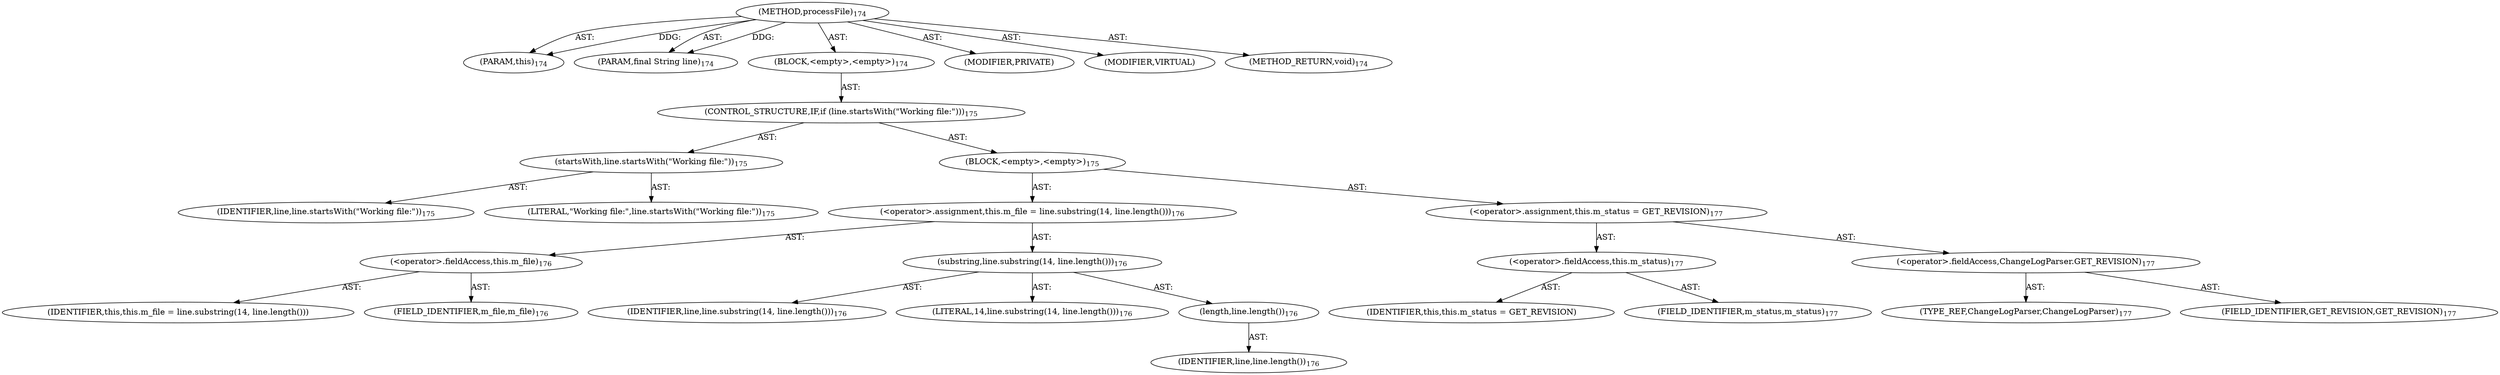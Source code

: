 digraph "processFile" {  
"111669149699" [label = <(METHOD,processFile)<SUB>174</SUB>> ]
"115964116999" [label = <(PARAM,this)<SUB>174</SUB>> ]
"115964117000" [label = <(PARAM,final String line)<SUB>174</SUB>> ]
"25769803790" [label = <(BLOCK,&lt;empty&gt;,&lt;empty&gt;)<SUB>174</SUB>> ]
"47244640267" [label = <(CONTROL_STRUCTURE,IF,if (line.startsWith(&quot;Working file:&quot;)))<SUB>175</SUB>> ]
"30064771130" [label = <(startsWith,line.startsWith(&quot;Working file:&quot;))<SUB>175</SUB>> ]
"68719476782" [label = <(IDENTIFIER,line,line.startsWith(&quot;Working file:&quot;))<SUB>175</SUB>> ]
"90194313222" [label = <(LITERAL,&quot;Working file:&quot;,line.startsWith(&quot;Working file:&quot;))<SUB>175</SUB>> ]
"25769803791" [label = <(BLOCK,&lt;empty&gt;,&lt;empty&gt;)<SUB>175</SUB>> ]
"30064771131" [label = <(&lt;operator&gt;.assignment,this.m_file = line.substring(14, line.length()))<SUB>176</SUB>> ]
"30064771132" [label = <(&lt;operator&gt;.fieldAccess,this.m_file)<SUB>176</SUB>> ]
"68719476783" [label = <(IDENTIFIER,this,this.m_file = line.substring(14, line.length()))> ]
"55834574867" [label = <(FIELD_IDENTIFIER,m_file,m_file)<SUB>176</SUB>> ]
"30064771133" [label = <(substring,line.substring(14, line.length()))<SUB>176</SUB>> ]
"68719476784" [label = <(IDENTIFIER,line,line.substring(14, line.length()))<SUB>176</SUB>> ]
"90194313223" [label = <(LITERAL,14,line.substring(14, line.length()))<SUB>176</SUB>> ]
"30064771134" [label = <(length,line.length())<SUB>176</SUB>> ]
"68719476785" [label = <(IDENTIFIER,line,line.length())<SUB>176</SUB>> ]
"30064771135" [label = <(&lt;operator&gt;.assignment,this.m_status = GET_REVISION)<SUB>177</SUB>> ]
"30064771136" [label = <(&lt;operator&gt;.fieldAccess,this.m_status)<SUB>177</SUB>> ]
"68719476786" [label = <(IDENTIFIER,this,this.m_status = GET_REVISION)> ]
"55834574868" [label = <(FIELD_IDENTIFIER,m_status,m_status)<SUB>177</SUB>> ]
"30064771137" [label = <(&lt;operator&gt;.fieldAccess,ChangeLogParser.GET_REVISION)<SUB>177</SUB>> ]
"180388626440" [label = <(TYPE_REF,ChangeLogParser,ChangeLogParser)<SUB>177</SUB>> ]
"55834574869" [label = <(FIELD_IDENTIFIER,GET_REVISION,GET_REVISION)<SUB>177</SUB>> ]
"133143986201" [label = <(MODIFIER,PRIVATE)> ]
"133143986202" [label = <(MODIFIER,VIRTUAL)> ]
"128849018883" [label = <(METHOD_RETURN,void)<SUB>174</SUB>> ]
  "111669149699" -> "115964116999"  [ label = "AST: "] 
  "111669149699" -> "115964117000"  [ label = "AST: "] 
  "111669149699" -> "25769803790"  [ label = "AST: "] 
  "111669149699" -> "133143986201"  [ label = "AST: "] 
  "111669149699" -> "133143986202"  [ label = "AST: "] 
  "111669149699" -> "128849018883"  [ label = "AST: "] 
  "25769803790" -> "47244640267"  [ label = "AST: "] 
  "47244640267" -> "30064771130"  [ label = "AST: "] 
  "47244640267" -> "25769803791"  [ label = "AST: "] 
  "30064771130" -> "68719476782"  [ label = "AST: "] 
  "30064771130" -> "90194313222"  [ label = "AST: "] 
  "25769803791" -> "30064771131"  [ label = "AST: "] 
  "25769803791" -> "30064771135"  [ label = "AST: "] 
  "30064771131" -> "30064771132"  [ label = "AST: "] 
  "30064771131" -> "30064771133"  [ label = "AST: "] 
  "30064771132" -> "68719476783"  [ label = "AST: "] 
  "30064771132" -> "55834574867"  [ label = "AST: "] 
  "30064771133" -> "68719476784"  [ label = "AST: "] 
  "30064771133" -> "90194313223"  [ label = "AST: "] 
  "30064771133" -> "30064771134"  [ label = "AST: "] 
  "30064771134" -> "68719476785"  [ label = "AST: "] 
  "30064771135" -> "30064771136"  [ label = "AST: "] 
  "30064771135" -> "30064771137"  [ label = "AST: "] 
  "30064771136" -> "68719476786"  [ label = "AST: "] 
  "30064771136" -> "55834574868"  [ label = "AST: "] 
  "30064771137" -> "180388626440"  [ label = "AST: "] 
  "30064771137" -> "55834574869"  [ label = "AST: "] 
  "111669149699" -> "115964116999"  [ label = "DDG: "] 
  "111669149699" -> "115964117000"  [ label = "DDG: "] 
}
